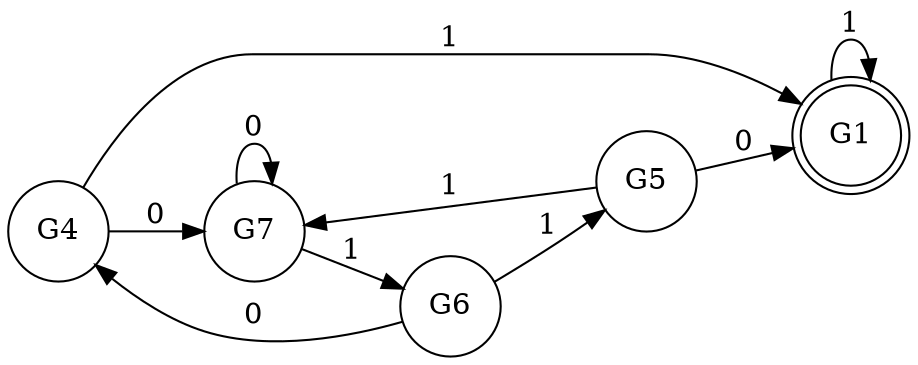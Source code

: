 digraph {

rankdir="LR";
node[shape = doublecircle];
G1 [label = "G1"];
node[shape = circle];
G4 [label = "G4"];
G5 [label = "G5"];
G6 [label = "G6"];
G7 [label = "G7"];

G1 -> G1[label="1"];
G4 -> G1[label="1"];
G4 -> G7[label="0"];
G5 -> G1[label="0"];
G5 -> G7[label="1"];
G6 -> G4[label="0"];
G6 -> G5[label="1"];
G7 -> G6[label="1"];
G7 -> G7[label="0"];
}
